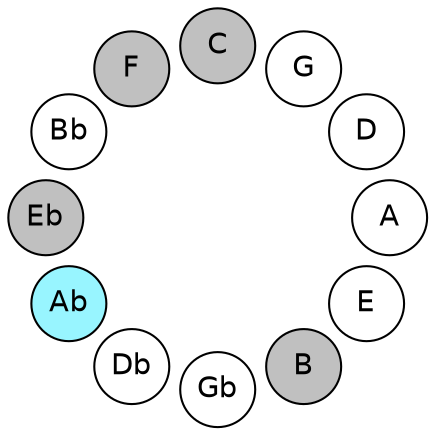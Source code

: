 
graph {

layout = circo;
mindist = .1

node [shape = circle, fontname = Helvetica, margin = 0, style = filled]
edge [style=invis]

subgraph 1 {
	E -- B -- Gb -- Db -- Ab -- Eb -- Bb -- F -- C -- G -- D -- A -- E
}

E [fillcolor = white];
B [fillcolor = gray];
Gb [fillcolor = white];
Db [fillcolor = white];
Ab [fillcolor = cadetblue1];
Eb [fillcolor = gray];
Bb [fillcolor = white];
F [fillcolor = gray];
C [fillcolor = gray];
G [fillcolor = white];
D [fillcolor = white];
A [fillcolor = white];
}

